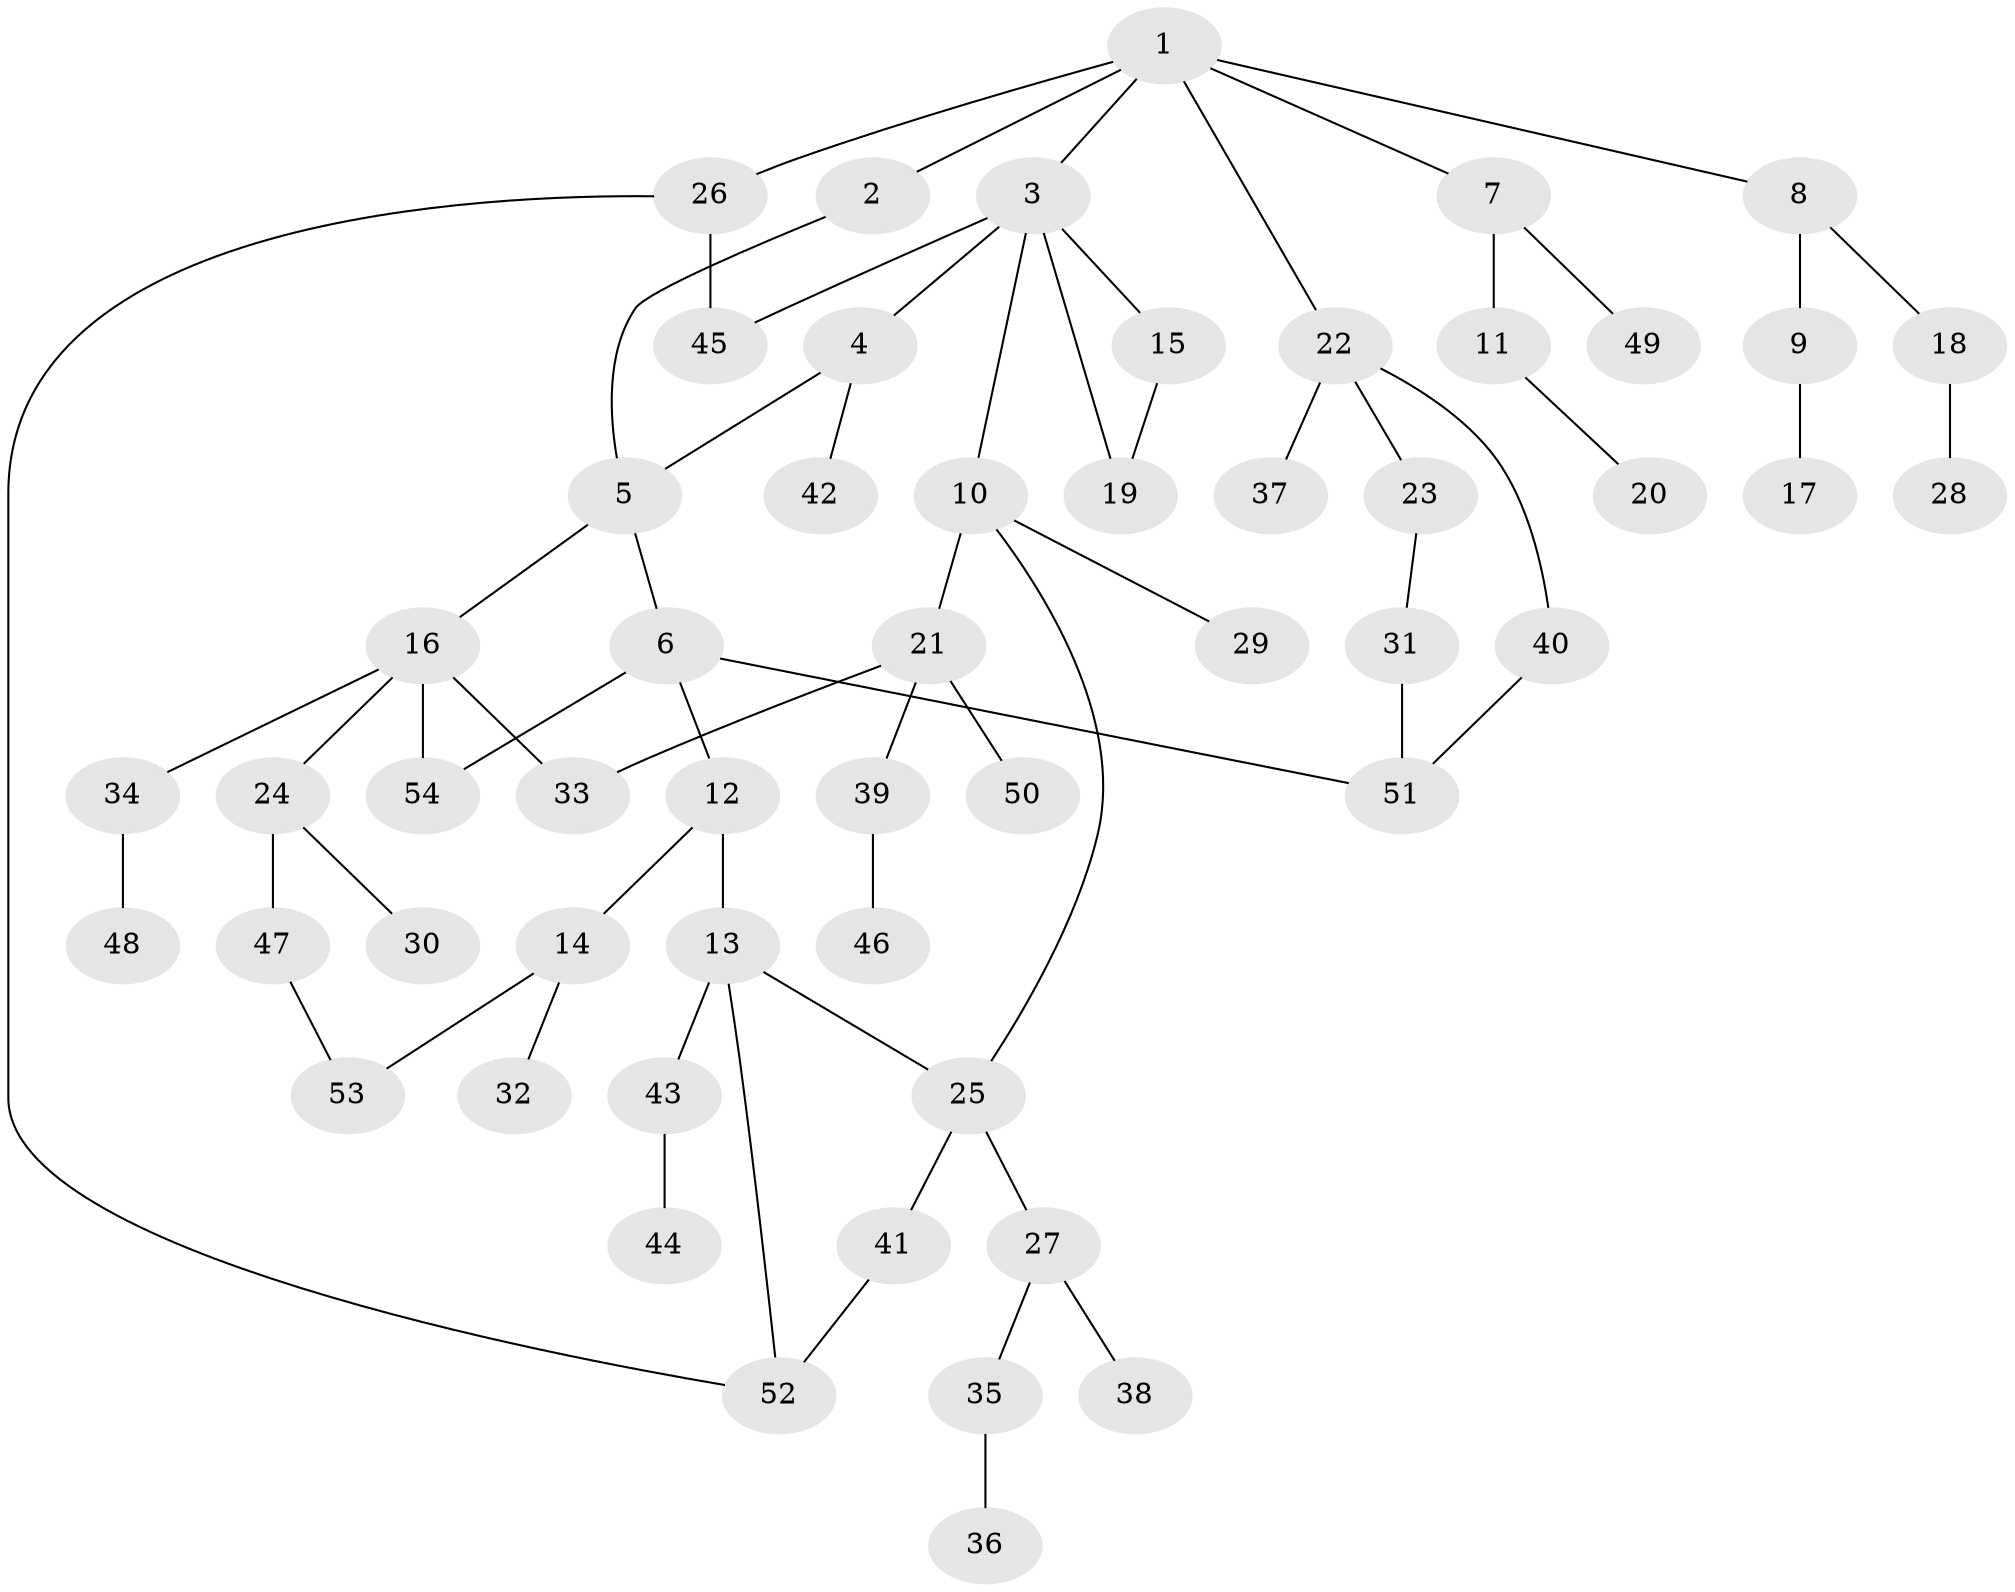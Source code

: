 // coarse degree distribution, {5: 0.16666666666666666, 8: 0.05555555555555555, 1: 0.2777777777777778, 2: 0.3888888888888889, 3: 0.1111111111111111}
// Generated by graph-tools (version 1.1) at 2025/36/03/04/25 23:36:12]
// undirected, 54 vertices, 64 edges
graph export_dot {
  node [color=gray90,style=filled];
  1;
  2;
  3;
  4;
  5;
  6;
  7;
  8;
  9;
  10;
  11;
  12;
  13;
  14;
  15;
  16;
  17;
  18;
  19;
  20;
  21;
  22;
  23;
  24;
  25;
  26;
  27;
  28;
  29;
  30;
  31;
  32;
  33;
  34;
  35;
  36;
  37;
  38;
  39;
  40;
  41;
  42;
  43;
  44;
  45;
  46;
  47;
  48;
  49;
  50;
  51;
  52;
  53;
  54;
  1 -- 2;
  1 -- 3;
  1 -- 7;
  1 -- 8;
  1 -- 22;
  1 -- 26;
  2 -- 5;
  3 -- 4;
  3 -- 10;
  3 -- 15;
  3 -- 45;
  3 -- 19;
  4 -- 5;
  4 -- 42;
  5 -- 6;
  5 -- 16;
  6 -- 12;
  6 -- 54;
  6 -- 51;
  7 -- 11;
  7 -- 49;
  8 -- 9;
  8 -- 18;
  9 -- 17;
  10 -- 21;
  10 -- 29;
  10 -- 25;
  11 -- 20;
  12 -- 13;
  12 -- 14;
  13 -- 25;
  13 -- 43;
  13 -- 52;
  14 -- 32;
  14 -- 53;
  15 -- 19;
  16 -- 24;
  16 -- 34;
  16 -- 33;
  16 -- 54;
  18 -- 28;
  21 -- 33;
  21 -- 39;
  21 -- 50;
  22 -- 23;
  22 -- 37;
  22 -- 40;
  23 -- 31;
  24 -- 30;
  24 -- 47;
  25 -- 27;
  25 -- 41;
  26 -- 45;
  26 -- 52;
  27 -- 35;
  27 -- 38;
  31 -- 51;
  34 -- 48;
  35 -- 36;
  39 -- 46;
  40 -- 51;
  41 -- 52;
  43 -- 44;
  47 -- 53;
}
